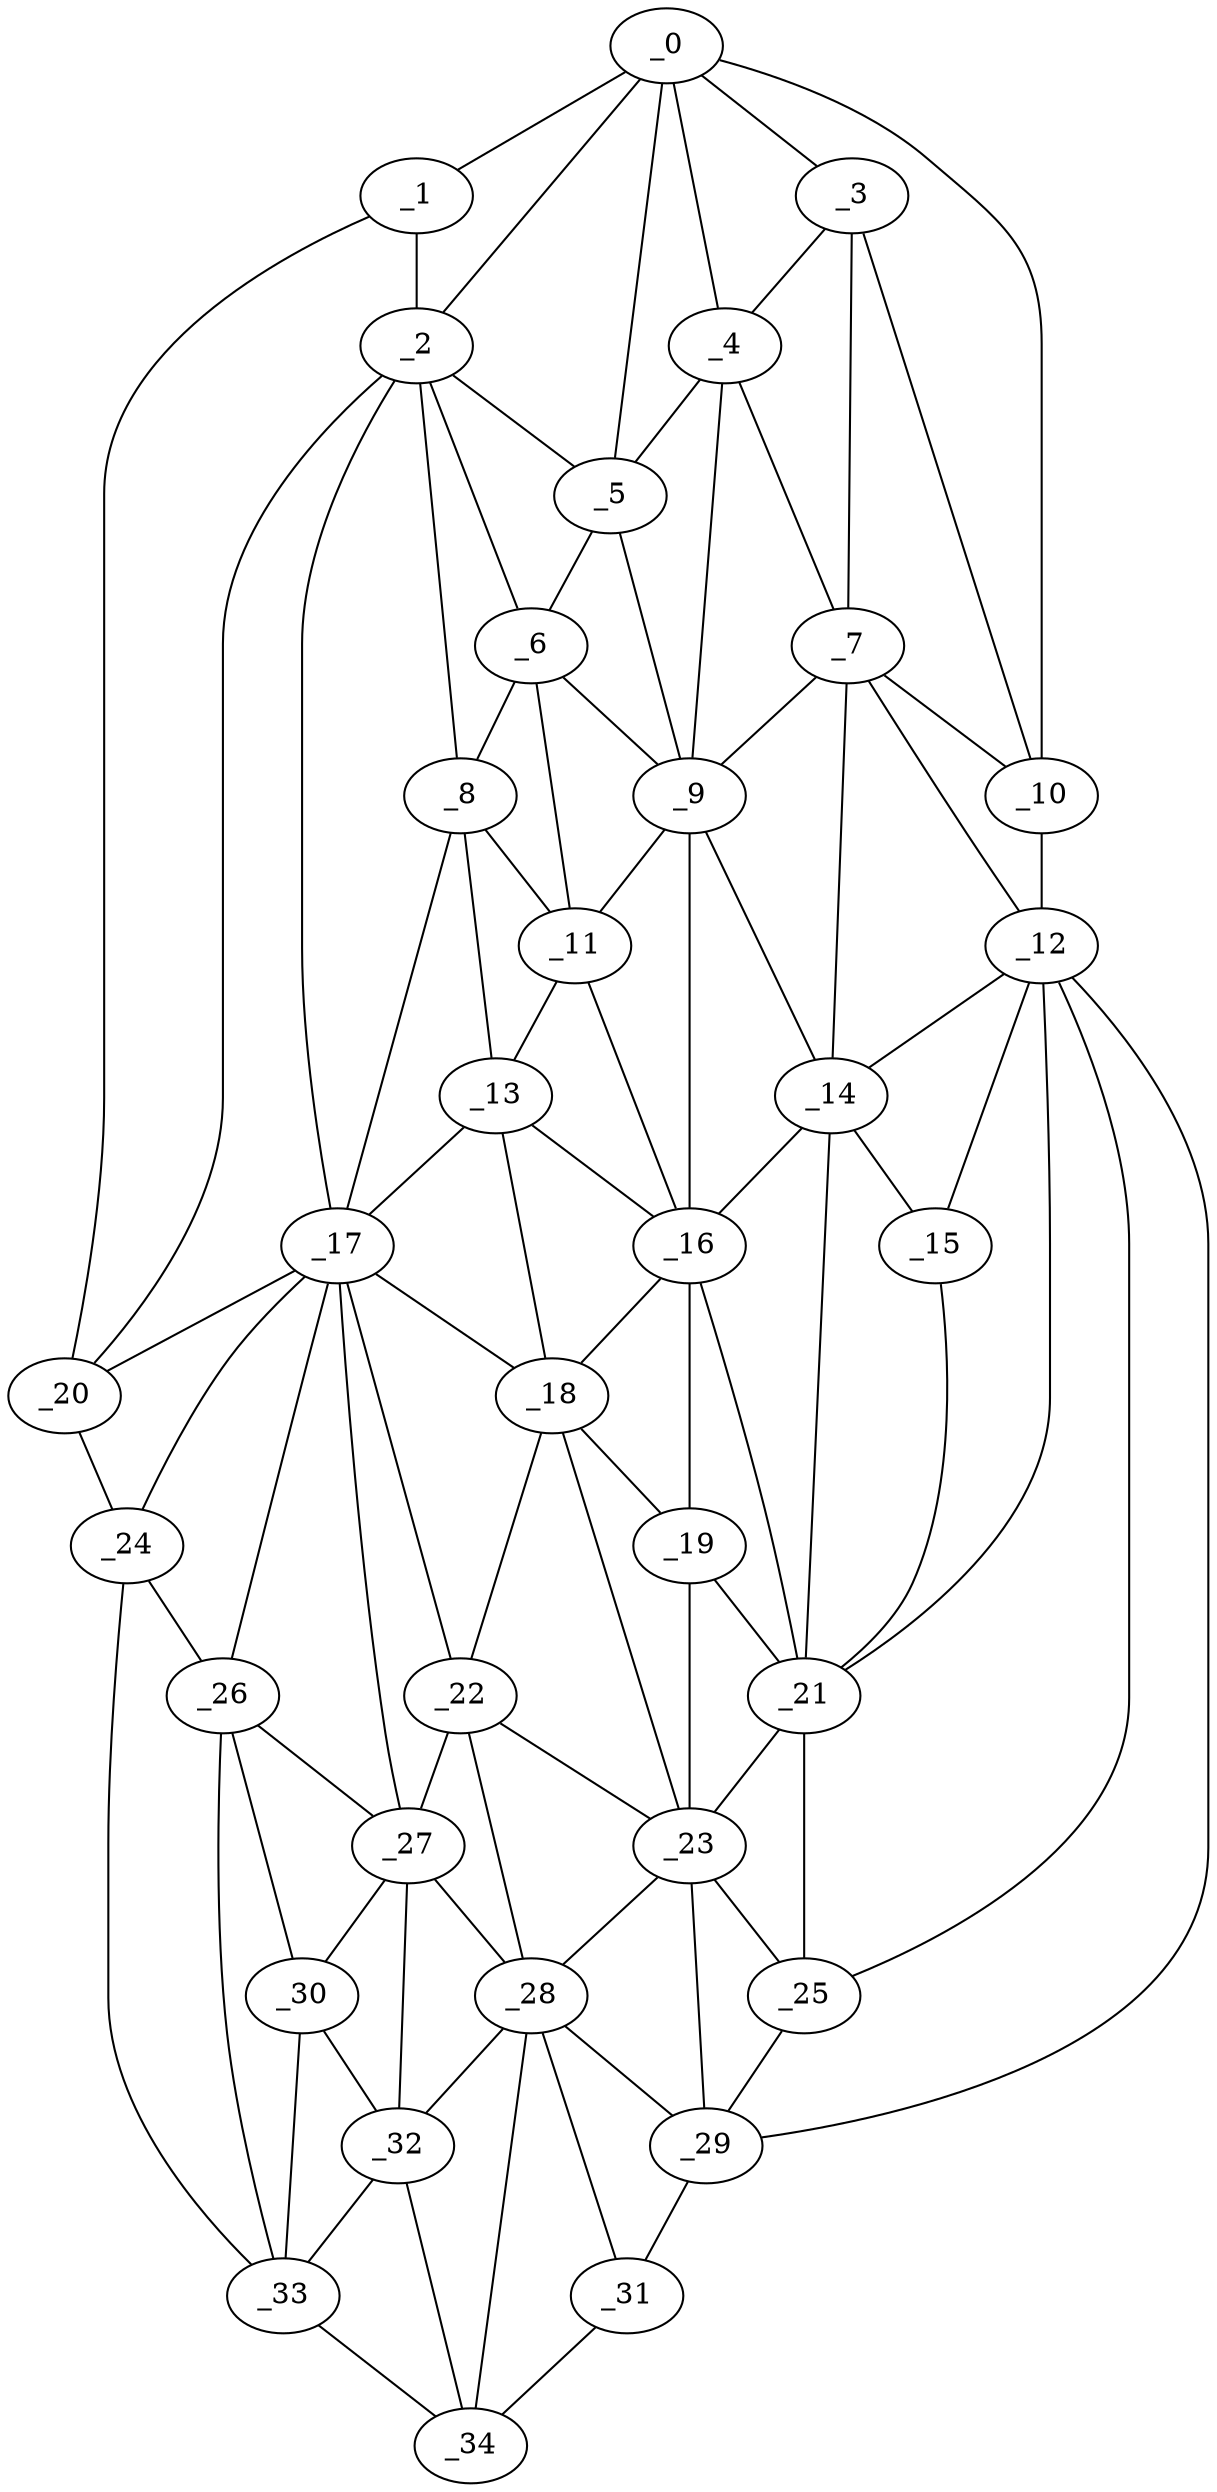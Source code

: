 graph "obj19__305.gxl" {
	_0	 [x=11,
		y=80];
	_1	 [x=13,
		y=66];
	_0 -- _1	 [valence=1];
	_2	 [x=21,
		y=61];
	_0 -- _2	 [valence=2];
	_3	 [x=35,
		y=95];
	_0 -- _3	 [valence=1];
	_4	 [x=39,
		y=87];
	_0 -- _4	 [valence=2];
	_5	 [x=41,
		y=76];
	_0 -- _5	 [valence=2];
	_10	 [x=52,
		y=106];
	_0 -- _10	 [valence=1];
	_1 -- _2	 [valence=2];
	_20	 [x=85,
		y=19];
	_1 -- _20	 [valence=1];
	_2 -- _5	 [valence=2];
	_6	 [x=42,
		y=66];
	_2 -- _6	 [valence=1];
	_8	 [x=45,
		y=57];
	_2 -- _8	 [valence=2];
	_17	 [x=81,
		y=26];
	_2 -- _17	 [valence=2];
	_2 -- _20	 [valence=2];
	_3 -- _4	 [valence=1];
	_7	 [x=43,
		y=94];
	_3 -- _7	 [valence=2];
	_3 -- _10	 [valence=2];
	_4 -- _5	 [valence=1];
	_4 -- _7	 [valence=2];
	_9	 [x=52,
		y=76];
	_4 -- _9	 [valence=1];
	_5 -- _6	 [valence=2];
	_5 -- _9	 [valence=2];
	_6 -- _8	 [valence=2];
	_6 -- _9	 [valence=2];
	_11	 [x=61,
		y=62];
	_6 -- _11	 [valence=2];
	_7 -- _9	 [valence=2];
	_7 -- _10	 [valence=2];
	_12	 [x=64,
		y=101];
	_7 -- _12	 [valence=2];
	_14	 [x=66,
		y=86];
	_7 -- _14	 [valence=2];
	_8 -- _11	 [valence=2];
	_13	 [x=65,
		y=58];
	_8 -- _13	 [valence=2];
	_8 -- _17	 [valence=1];
	_9 -- _11	 [valence=2];
	_9 -- _14	 [valence=2];
	_16	 [x=74,
		y=75];
	_9 -- _16	 [valence=2];
	_10 -- _12	 [valence=1];
	_11 -- _13	 [valence=1];
	_11 -- _16	 [valence=2];
	_12 -- _14	 [valence=2];
	_15	 [x=70,
		y=94];
	_12 -- _15	 [valence=2];
	_21	 [x=85,
		y=86];
	_12 -- _21	 [valence=1];
	_25	 [x=96,
		y=82];
	_12 -- _25	 [valence=1];
	_29	 [x=110,
		y=75];
	_12 -- _29	 [valence=1];
	_13 -- _16	 [valence=2];
	_13 -- _17	 [valence=2];
	_18	 [x=81,
		y=60];
	_13 -- _18	 [valence=2];
	_14 -- _15	 [valence=1];
	_14 -- _16	 [valence=1];
	_14 -- _21	 [valence=2];
	_15 -- _21	 [valence=2];
	_16 -- _18	 [valence=1];
	_19	 [x=82,
		y=76];
	_16 -- _19	 [valence=1];
	_16 -- _21	 [valence=2];
	_17 -- _18	 [valence=1];
	_17 -- _20	 [valence=2];
	_22	 [x=90,
		y=58];
	_17 -- _22	 [valence=2];
	_24	 [x=94,
		y=21];
	_17 -- _24	 [valence=2];
	_26	 [x=98,
		y=28];
	_17 -- _26	 [valence=1];
	_27	 [x=101,
		y=49];
	_17 -- _27	 [valence=2];
	_18 -- _19	 [valence=2];
	_18 -- _22	 [valence=2];
	_23	 [x=90,
		y=73];
	_18 -- _23	 [valence=2];
	_19 -- _21	 [valence=2];
	_19 -- _23	 [valence=1];
	_20 -- _24	 [valence=1];
	_21 -- _23	 [valence=2];
	_21 -- _25	 [valence=2];
	_22 -- _23	 [valence=2];
	_22 -- _27	 [valence=1];
	_28	 [x=110,
		y=63];
	_22 -- _28	 [valence=2];
	_23 -- _25	 [valence=1];
	_23 -- _28	 [valence=2];
	_23 -- _29	 [valence=1];
	_24 -- _26	 [valence=2];
	_33	 [x=120,
		y=32];
	_24 -- _33	 [valence=1];
	_25 -- _29	 [valence=2];
	_26 -- _27	 [valence=2];
	_30	 [x=111,
		y=42];
	_26 -- _30	 [valence=2];
	_26 -- _33	 [valence=2];
	_27 -- _28	 [valence=2];
	_27 -- _30	 [valence=1];
	_32	 [x=116,
		y=52];
	_27 -- _32	 [valence=2];
	_28 -- _29	 [valence=2];
	_31	 [x=115,
		y=67];
	_28 -- _31	 [valence=2];
	_28 -- _32	 [valence=1];
	_34	 [x=122,
		y=55];
	_28 -- _34	 [valence=2];
	_29 -- _31	 [valence=1];
	_30 -- _32	 [valence=1];
	_30 -- _33	 [valence=2];
	_31 -- _34	 [valence=1];
	_32 -- _33	 [valence=1];
	_32 -- _34	 [valence=2];
	_33 -- _34	 [valence=1];
}

